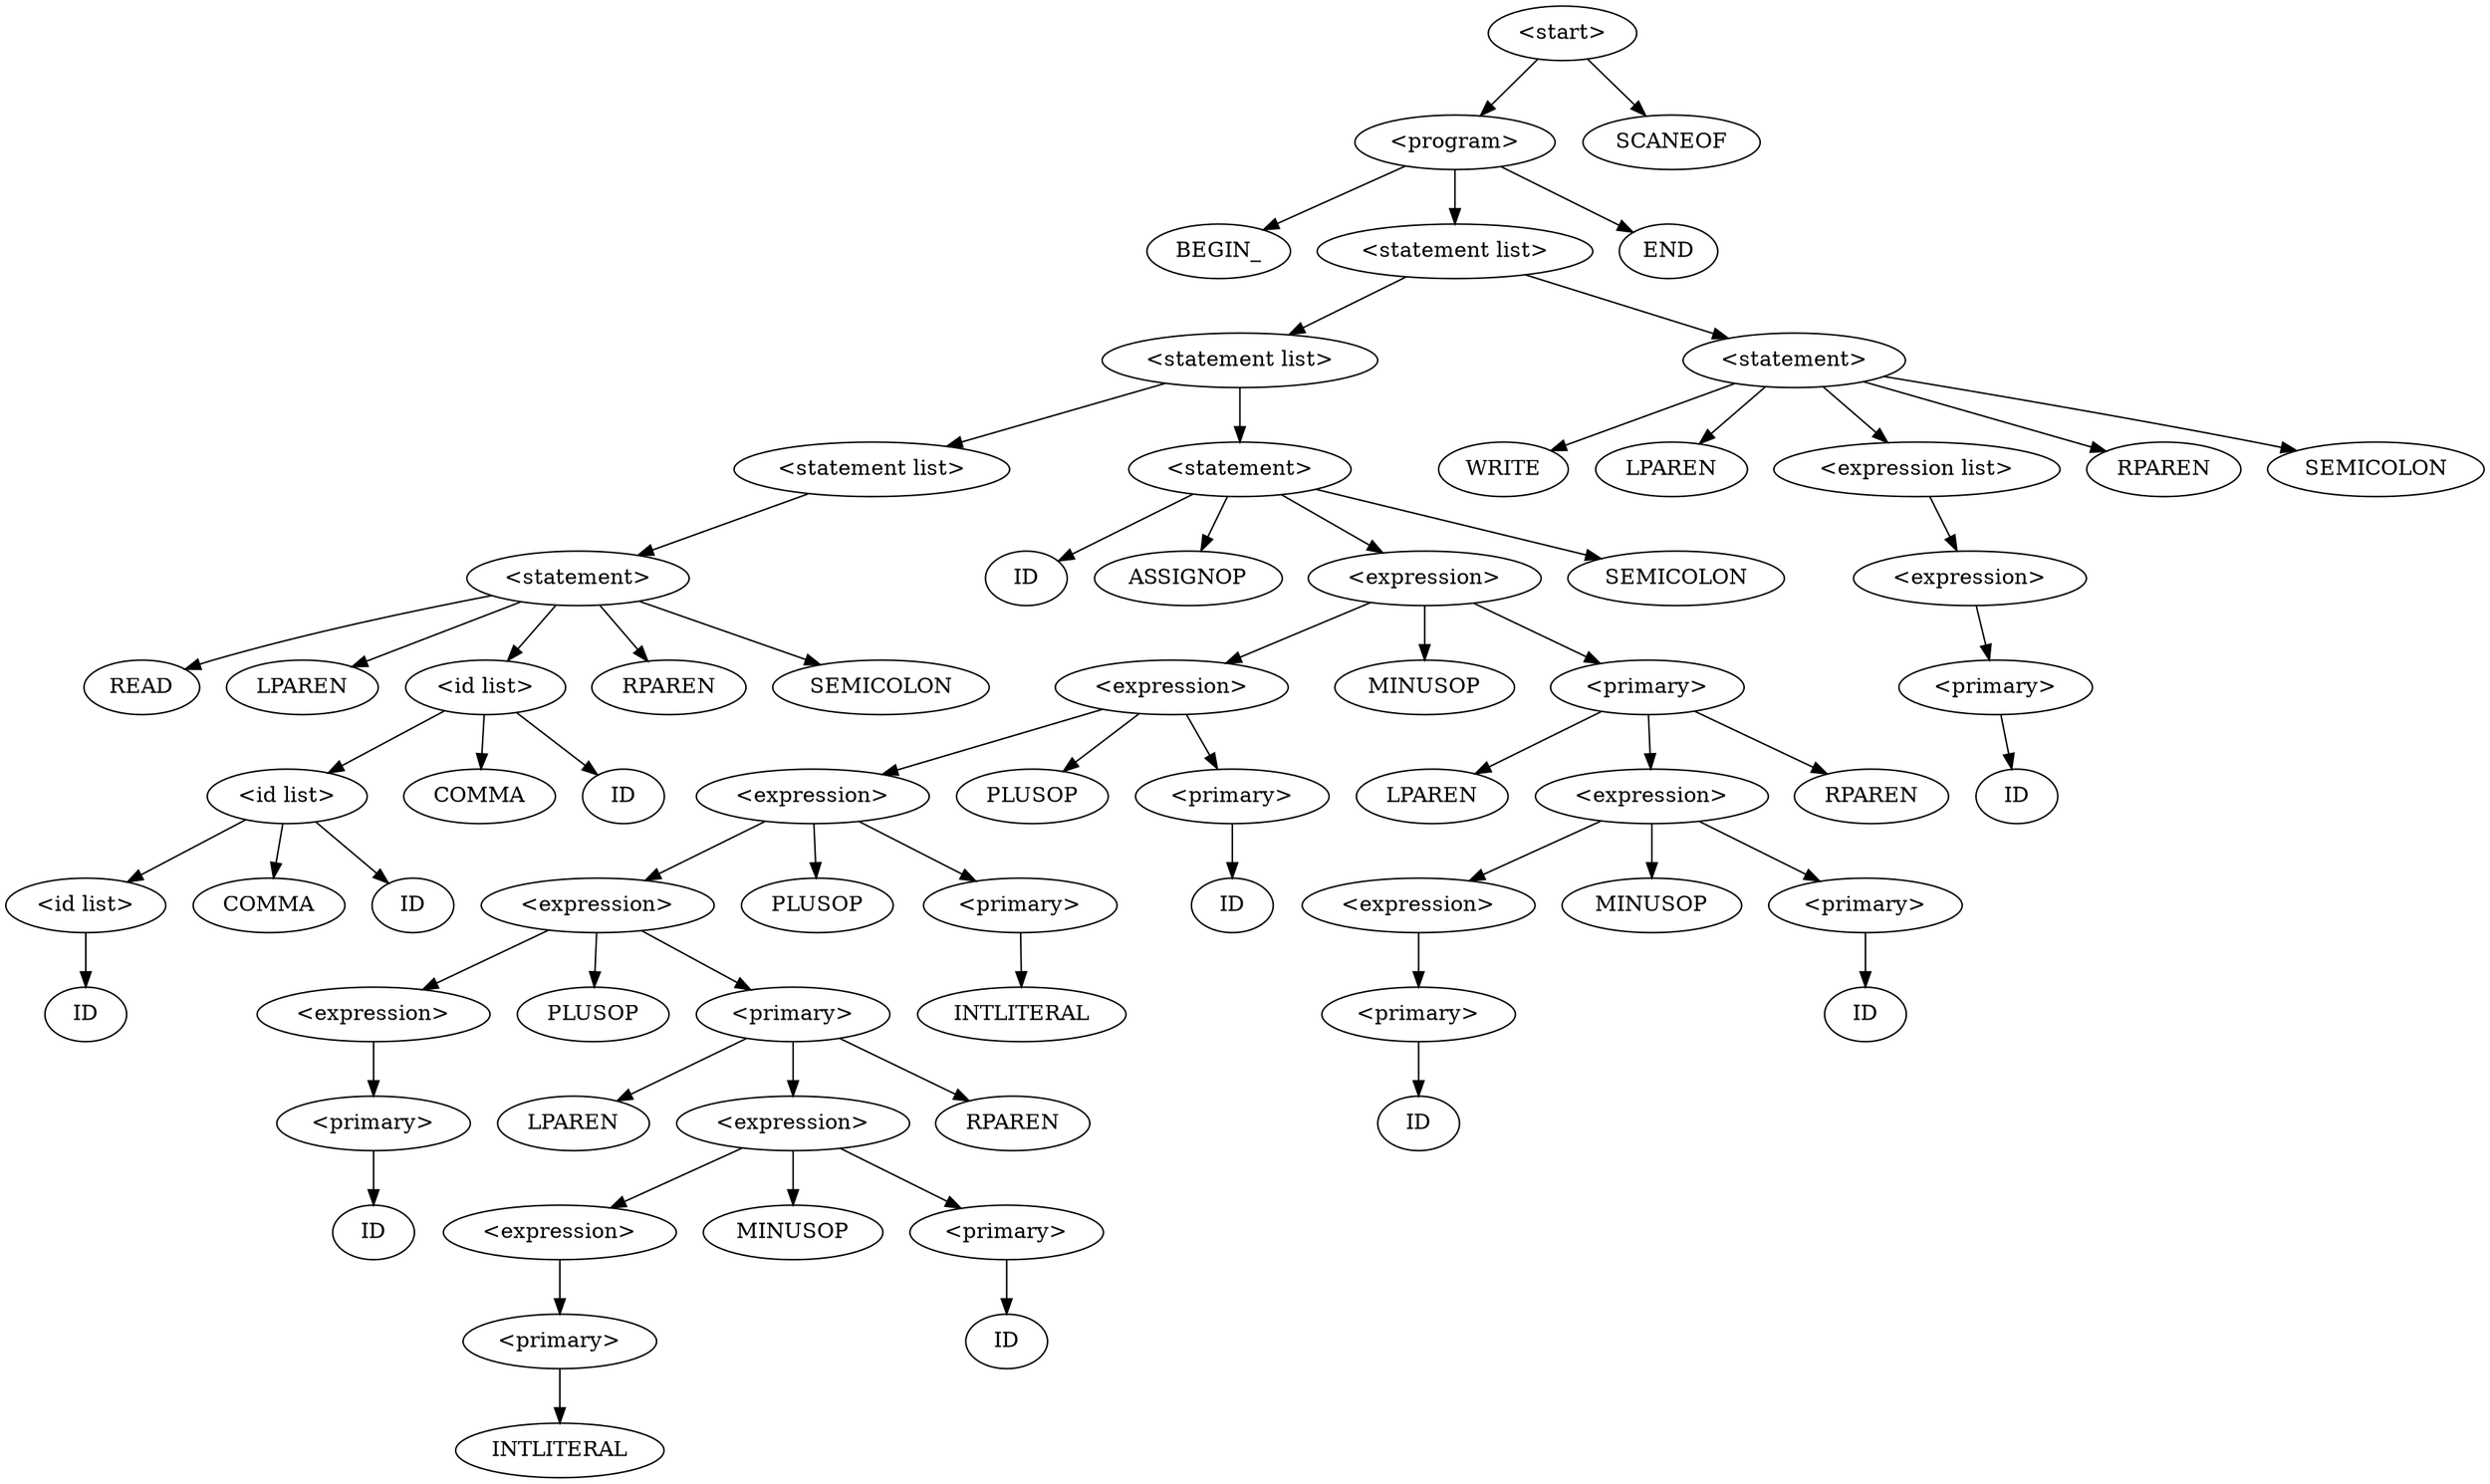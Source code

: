 digraph AST {
node0 [label="<start>"];
node1 [label="<program>"];
node2 [label="BEGIN_"];
node1 -> node2;
node3 [label="<statement list>"];
node4 [label="<statement list>"];
node5 [label="<statement list>"];
node6 [label="<statement>"];
node7 [label="READ"];
node6 -> node7;
node8 [label="LPAREN"];
node6 -> node8;
node9 [label="<id list>"];
node10 [label="<id list>"];
node11 [label="<id list>"];
node12 [label="ID"];
node11 -> node12;
node10 -> node11;
node13 [label="COMMA"];
node10 -> node13;
node14 [label="ID"];
node10 -> node14;
node9 -> node10;
node15 [label="COMMA"];
node9 -> node15;
node16 [label="ID"];
node9 -> node16;
node6 -> node9;
node17 [label="RPAREN"];
node6 -> node17;
node18 [label="SEMICOLON"];
node6 -> node18;
node5 -> node6;
node4 -> node5;
node19 [label="<statement>"];
node20 [label="ID"];
node19 -> node20;
node21 [label="ASSIGNOP"];
node19 -> node21;
node22 [label="<expression>"];
node23 [label="<expression>"];
node24 [label="<expression>"];
node25 [label="<expression>"];
node26 [label="<expression>"];
node27 [label="<primary>"];
node28 [label="ID"];
node27 -> node28;
node26 -> node27;
node25 -> node26;
node29 [label="PLUSOP"];
node25 -> node29;
node30 [label="<primary>"];
node31 [label="LPAREN"];
node30 -> node31;
node32 [label="<expression>"];
node33 [label="<expression>"];
node34 [label="<primary>"];
node35 [label="INTLITERAL"];
node34 -> node35;
node33 -> node34;
node32 -> node33;
node36 [label="MINUSOP"];
node32 -> node36;
node37 [label="<primary>"];
node38 [label="ID"];
node37 -> node38;
node32 -> node37;
node30 -> node32;
node39 [label="RPAREN"];
node30 -> node39;
node25 -> node30;
node24 -> node25;
node40 [label="PLUSOP"];
node24 -> node40;
node41 [label="<primary>"];
node42 [label="INTLITERAL"];
node41 -> node42;
node24 -> node41;
node23 -> node24;
node43 [label="PLUSOP"];
node23 -> node43;
node44 [label="<primary>"];
node45 [label="ID"];
node44 -> node45;
node23 -> node44;
node22 -> node23;
node46 [label="MINUSOP"];
node22 -> node46;
node47 [label="<primary>"];
node48 [label="LPAREN"];
node47 -> node48;
node49 [label="<expression>"];
node50 [label="<expression>"];
node51 [label="<primary>"];
node52 [label="ID"];
node51 -> node52;
node50 -> node51;
node49 -> node50;
node53 [label="MINUSOP"];
node49 -> node53;
node54 [label="<primary>"];
node55 [label="ID"];
node54 -> node55;
node49 -> node54;
node47 -> node49;
node56 [label="RPAREN"];
node47 -> node56;
node22 -> node47;
node19 -> node22;
node57 [label="SEMICOLON"];
node19 -> node57;
node4 -> node19;
node3 -> node4;
node58 [label="<statement>"];
node59 [label="WRITE"];
node58 -> node59;
node60 [label="LPAREN"];
node58 -> node60;
node61 [label="<expression list>"];
node62 [label="<expression>"];
node63 [label="<primary>"];
node64 [label="ID"];
node63 -> node64;
node62 -> node63;
node61 -> node62;
node58 -> node61;
node65 [label="RPAREN"];
node58 -> node65;
node66 [label="SEMICOLON"];
node58 -> node66;
node3 -> node58;
node1 -> node3;
node67 [label="END"];
node1 -> node67;
node0 -> node1;
node68 [label="SCANEOF"];
node0 -> node68;
}